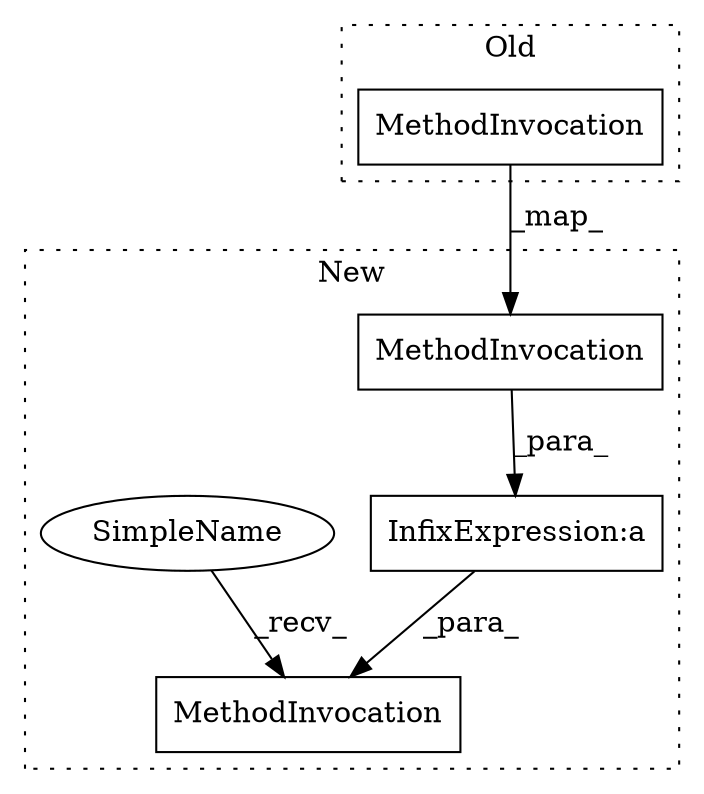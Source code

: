 digraph G {
subgraph cluster0 {
3 [label="MethodInvocation" a="32" s="7847,7878" l="8,1" shape="box"];
label = "Old";
style="dotted";
}
subgraph cluster1 {
1 [label="MethodInvocation" a="32" s="7691,7722" l="8,1" shape="box"];
2 [label="MethodInvocation" a="32" s="7740,7802" l="5,1" shape="box"];
4 [label="SimpleName" a="42" s="7733" l="6" shape="ellipse"];
5 [label="InfixExpression:a" a="27" s="-1" l="7638" shape="box"];
label = "New";
style="dotted";
}
1 -> 5 [label="_para_"];
3 -> 1 [label="_map_"];
4 -> 2 [label="_recv_"];
5 -> 2 [label="_para_"];
}